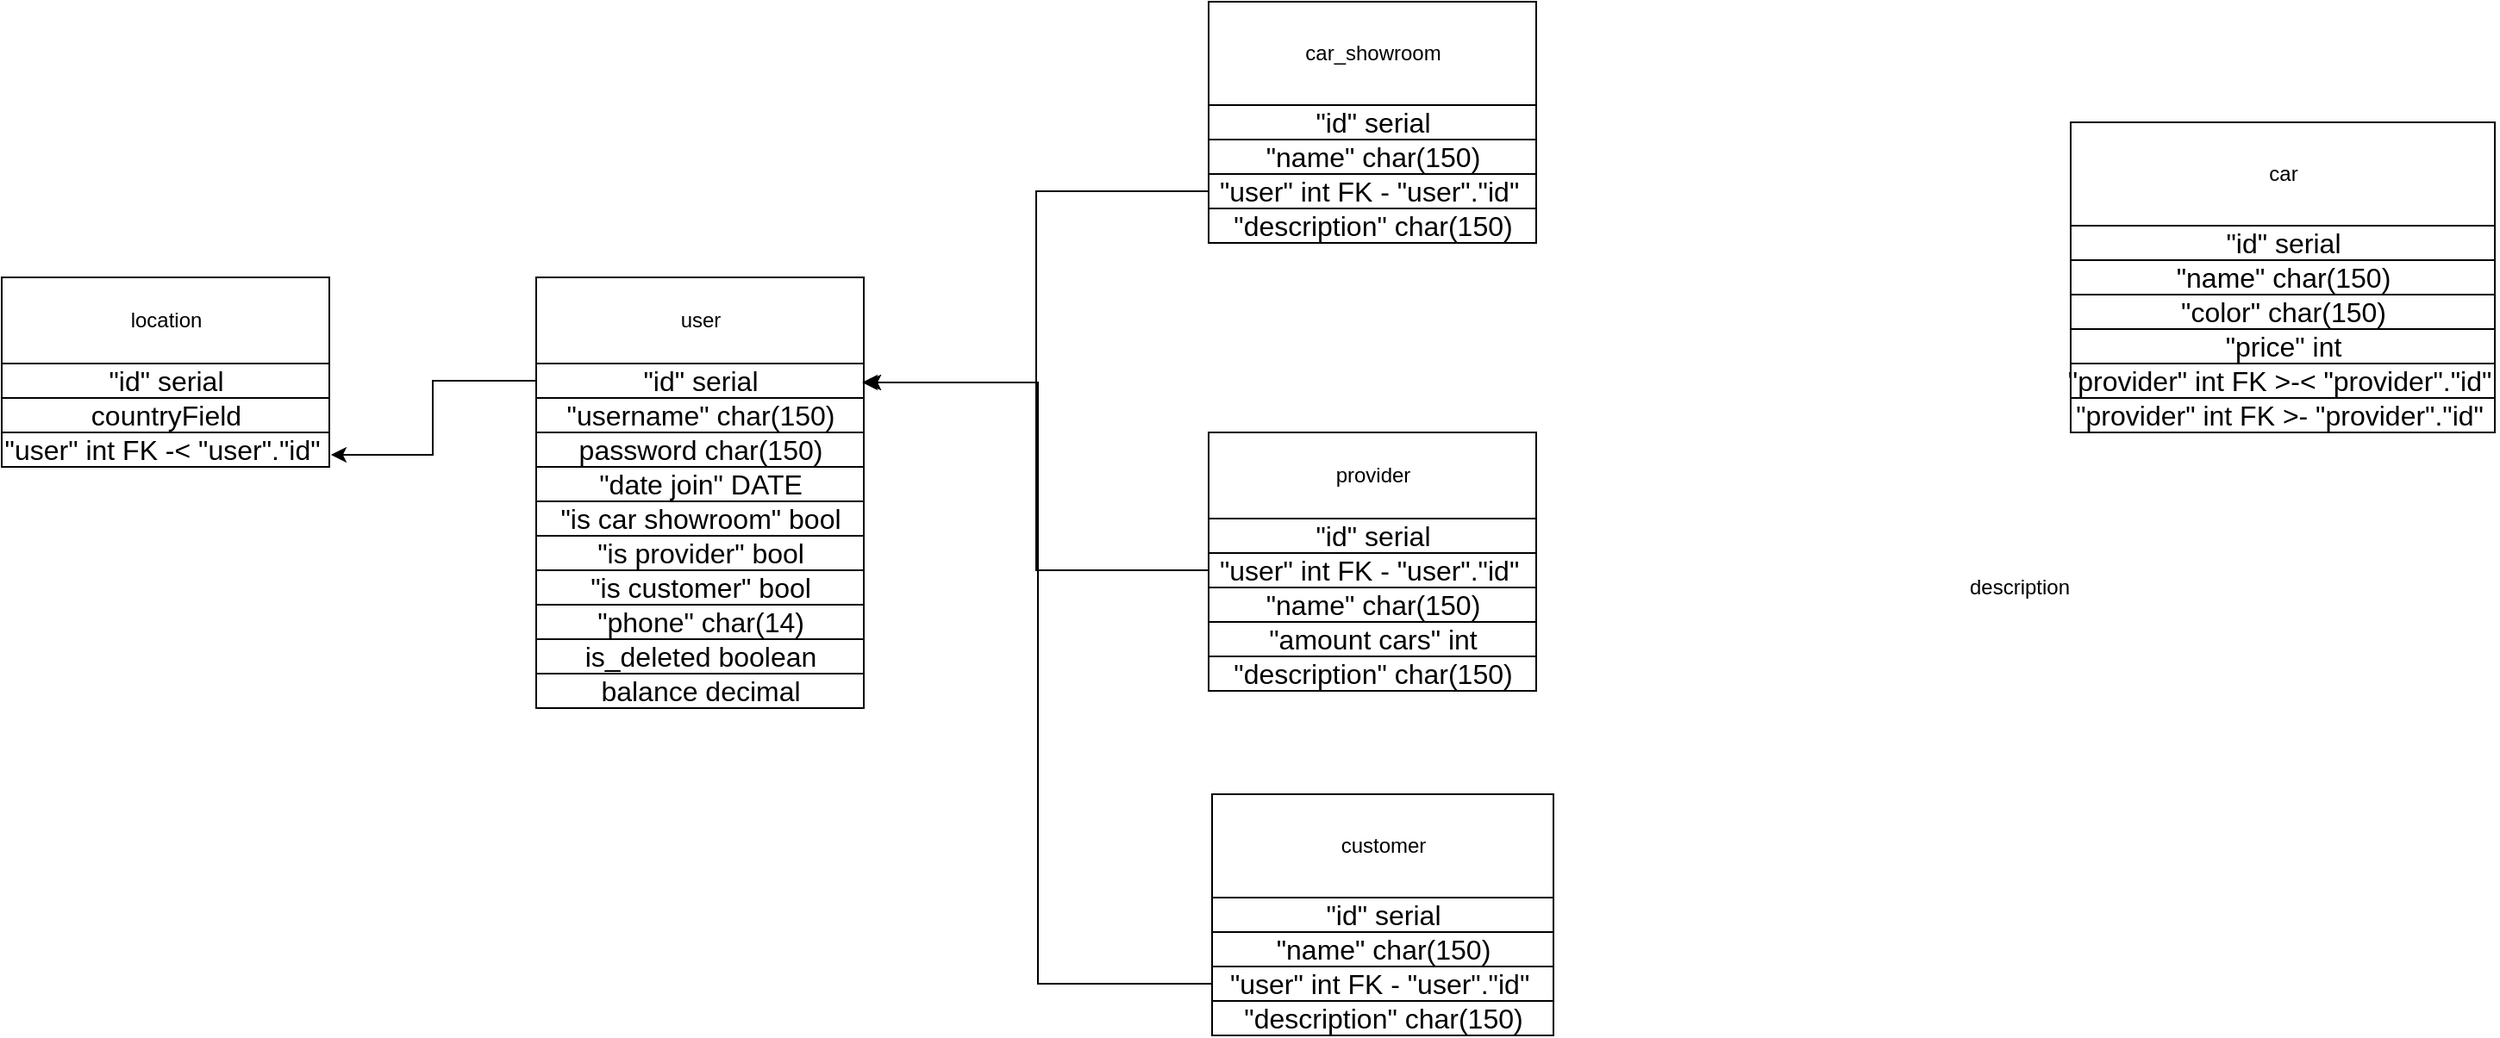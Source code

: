 <mxfile version="15.2.7" type="github">
  <diagram id="C5RBs43oDa-KdzZeNtuy" name="Page-1">
    <mxGraphModel dx="830" dy="574" grid="1" gridSize="10" guides="1" tooltips="1" connect="1" arrows="1" fold="1" page="1" pageScale="1" pageWidth="827" pageHeight="1169" math="0" shadow="0">
      <root>
        <mxCell id="WIyWlLk6GJQsqaUBKTNV-0" />
        <mxCell id="WIyWlLk6GJQsqaUBKTNV-1" parent="WIyWlLk6GJQsqaUBKTNV-0" />
        <mxCell id="oMTugPBLT0qLyM0Y3AuX-1" value="car_showroom" style="verticalLabelPosition=middle;verticalAlign=middle;html=1;shape=mxgraph.basic.rect;fillColor2=none;strokeWidth=1;size=20;indent=5;labelPosition=center;align=center;" vertex="1" parent="WIyWlLk6GJQsqaUBKTNV-1">
          <mxGeometry x="860" width="190" height="60" as="geometry" />
        </mxCell>
        <mxCell id="oMTugPBLT0qLyM0Y3AuX-2" value="&lt;span style=&quot;font-size: medium&quot;&gt;&quot;id&quot; serial&lt;/span&gt;" style="verticalLabelPosition=middle;verticalAlign=middle;html=1;shape=mxgraph.basic.rect;fillColor2=none;strokeWidth=1;size=20;indent=5;labelPosition=center;align=center;" vertex="1" parent="WIyWlLk6GJQsqaUBKTNV-1">
          <mxGeometry x="860" y="60" width="190" height="20" as="geometry" />
        </mxCell>
        <mxCell id="oMTugPBLT0qLyM0Y3AuX-3" value="&lt;font size=&quot;3&quot;&gt;&quot;name&quot; char(150)&lt;/font&gt;&lt;span style=&quot;color: rgba(0 , 0 , 0 , 0) ; font-family: monospace ; font-size: 0px&quot;&gt;%3CmxGraphModel%3E%3Croot%3E%3CmxCell%20id%3D%220%22%2F%3E%3CmxCell%20id%3D%221%22%20parent%3D%220%22%2F%3E%3CmxCell%20id%3D%222%22%20value%3D%22%26lt%3Bspan%20style%3D%26quot%3Bfont-size%3A%20medium%26quot%3B%26gt%3B%26quot%3Bid%26quot%3B%20serial%26lt%3B%2Fspan%26gt%3B%22%20style%3D%22verticalLabelPosition%3Dmiddle%3BverticalAlign%3Dmiddle%3Bhtml%3D1%3Bshape%3Dmxgraph.basic.rect%3BfillColor2%3Dnone%3BstrokeWidth%3D1%3Bsize%3D20%3Bindent%3D5%3BlabelPosition%3Dcenter%3Balign%3Dcenter%3B%22%20vertex%3D%221%22%20parent%3D%221%22%3E%3CmxGeometry%20x%3D%22354%22%20y%3D%22170%22%20width%3D%22186%22%20height%3D%2220%22%20as%3D%22geometry%22%2F%3E%3C%2FmxCell%3E%3C%2Froot%3E%3C%2FmxGraphModel%3E&lt;/span&gt;" style="verticalLabelPosition=middle;verticalAlign=middle;html=1;shape=mxgraph.basic.rect;fillColor2=none;strokeWidth=1;size=20;indent=5;labelPosition=center;align=center;" vertex="1" parent="WIyWlLk6GJQsqaUBKTNV-1">
          <mxGeometry x="860" y="80" width="190" height="20" as="geometry" />
        </mxCell>
        <mxCell id="oMTugPBLT0qLyM0Y3AuX-4" value="&lt;span style=&quot;font-size: medium&quot;&gt;countryField&lt;/span&gt;" style="verticalLabelPosition=middle;verticalAlign=middle;html=1;shape=mxgraph.basic.rect;fillColor2=none;strokeWidth=1;size=20;indent=5;labelPosition=center;align=center;" vertex="1" parent="WIyWlLk6GJQsqaUBKTNV-1">
          <mxGeometry x="160" y="230" width="190" height="20" as="geometry" />
        </mxCell>
        <mxCell id="oMTugPBLT0qLyM0Y3AuX-7" value="user" style="verticalLabelPosition=middle;verticalAlign=middle;html=1;shape=mxgraph.basic.rect;fillColor2=none;strokeWidth=1;size=20;indent=5;labelPosition=center;align=center;" vertex="1" parent="WIyWlLk6GJQsqaUBKTNV-1">
          <mxGeometry x="470" y="160" width="190" height="50" as="geometry" />
        </mxCell>
        <mxCell id="oMTugPBLT0qLyM0Y3AuX-48" style="edgeStyle=orthogonalEdgeStyle;rounded=0;orthogonalLoop=1;jettySize=auto;html=1;entryX=1.005;entryY=0.65;entryDx=0;entryDy=0;entryPerimeter=0;" edge="1" parent="WIyWlLk6GJQsqaUBKTNV-1" source="oMTugPBLT0qLyM0Y3AuX-8" target="oMTugPBLT0qLyM0Y3AuX-47">
          <mxGeometry relative="1" as="geometry" />
        </mxCell>
        <mxCell id="oMTugPBLT0qLyM0Y3AuX-8" value="&lt;span style=&quot;font-size: medium&quot;&gt;&quot;id&quot; serial&lt;/span&gt;" style="verticalLabelPosition=middle;verticalAlign=middle;html=1;shape=mxgraph.basic.rect;fillColor2=none;strokeWidth=1;size=20;indent=5;labelPosition=center;align=center;" vertex="1" parent="WIyWlLk6GJQsqaUBKTNV-1">
          <mxGeometry x="470" y="210" width="190" height="20" as="geometry" />
        </mxCell>
        <mxCell id="oMTugPBLT0qLyM0Y3AuX-9" value="&lt;font size=&quot;3&quot;&gt;&quot;username&quot; char(150)&lt;/font&gt;" style="verticalLabelPosition=middle;verticalAlign=middle;html=1;shape=mxgraph.basic.rect;fillColor2=none;strokeWidth=1;size=20;indent=5;labelPosition=center;align=center;" vertex="1" parent="WIyWlLk6GJQsqaUBKTNV-1">
          <mxGeometry x="470" y="230" width="190" height="20" as="geometry" />
        </mxCell>
        <mxCell id="oMTugPBLT0qLyM0Y3AuX-11" value="&lt;font size=&quot;3&quot;&gt;password char(150)&lt;/font&gt;&lt;span style=&quot;color: rgba(0 , 0 , 0 , 0) ; font-family: monospace ; font-size: 0px&quot;&gt;%3CmxGraphModel%3E%3Croot%3E%3CmxCell%20id%3D%220%22%2F%3E%3CmxCell%20id%3D%221%22%20parent%3D%220%22%2F%3E%3CmxCell%20id%3D%222%22%20value%3D%22%26lt%3Bfont%20size%3D%26quot%3B3%26quot%3B%26gt%3B%26quot%3Busername%26quot%3B%20char(150)%26lt%3B%2Ffont%26gt%3B%22%20style%3D%22verticalLabelPosition%3Dmiddle%3BverticalAlign%3Dmiddle%3Bhtml%3D1%3Bshape%3Dmxgraph.basic.rect%3BfillColor2%3Dnone%3BstrokeWidth%3D1%3Bsize%3D20%3Bindent%3D5%3BlabelPosition%3Dcenter%3Balign%3Dcenter%3B%22%20vertex%3D%221%22%20parent%3D%221%22%3E%3CmxGeometry%20x%3D%22730%22%20y%3D%22170%22%20width%3D%22190%22%20height%3D%2220%22%20as%3D%22geometry%22%2F%3E%3C%2FmxCell%3E%3C%2Froot%3E%3C%2FmxGraphModel%3E&lt;/span&gt;" style="verticalLabelPosition=middle;verticalAlign=middle;html=1;shape=mxgraph.basic.rect;fillColor2=none;strokeWidth=1;size=5;indent=5;labelPosition=center;align=center;" vertex="1" parent="WIyWlLk6GJQsqaUBKTNV-1">
          <mxGeometry x="470" y="250" width="190" height="20" as="geometry" />
        </mxCell>
        <mxCell id="oMTugPBLT0qLyM0Y3AuX-12" value="&lt;font size=&quot;3&quot;&gt;&quot;date join&quot; DATE&lt;/font&gt;" style="verticalLabelPosition=middle;verticalAlign=middle;html=1;shape=mxgraph.basic.rect;fillColor2=none;strokeWidth=1;size=20;indent=5;labelPosition=center;align=center;" vertex="1" parent="WIyWlLk6GJQsqaUBKTNV-1">
          <mxGeometry x="470" y="270" width="190" height="20" as="geometry" />
        </mxCell>
        <mxCell id="oMTugPBLT0qLyM0Y3AuX-14" value="&lt;font size=&quot;3&quot;&gt;&quot;is car showroom&quot; bool&lt;/font&gt;" style="verticalLabelPosition=middle;verticalAlign=middle;html=1;shape=mxgraph.basic.rect;fillColor2=none;strokeWidth=1;size=20;indent=5;labelPosition=center;align=center;" vertex="1" parent="WIyWlLk6GJQsqaUBKTNV-1">
          <mxGeometry x="470" y="290" width="190" height="20" as="geometry" />
        </mxCell>
        <mxCell id="oMTugPBLT0qLyM0Y3AuX-15" value="&lt;font size=&quot;3&quot;&gt;&quot;is provider&quot; bool&lt;/font&gt;" style="verticalLabelPosition=middle;verticalAlign=middle;html=1;shape=mxgraph.basic.rect;fillColor2=none;strokeWidth=1;size=20;indent=5;labelPosition=center;align=center;" vertex="1" parent="WIyWlLk6GJQsqaUBKTNV-1">
          <mxGeometry x="470" y="310" width="190" height="20" as="geometry" />
        </mxCell>
        <mxCell id="oMTugPBLT0qLyM0Y3AuX-16" value="&lt;font size=&quot;3&quot;&gt;&quot;phone&quot; char(14)&lt;/font&gt;" style="verticalLabelPosition=middle;verticalAlign=middle;html=1;shape=mxgraph.basic.rect;fillColor2=none;strokeWidth=1;size=20;indent=5;labelPosition=center;align=center;" vertex="1" parent="WIyWlLk6GJQsqaUBKTNV-1">
          <mxGeometry x="470" y="350" width="190" height="20" as="geometry" />
        </mxCell>
        <mxCell id="oMTugPBLT0qLyM0Y3AuX-17" value="car" style="verticalLabelPosition=middle;verticalAlign=middle;html=1;shape=mxgraph.basic.rect;fillColor2=none;strokeWidth=1;size=20;indent=5;labelPosition=center;align=center;" vertex="1" parent="WIyWlLk6GJQsqaUBKTNV-1">
          <mxGeometry x="1360" y="70" width="246" height="60" as="geometry" />
        </mxCell>
        <mxCell id="oMTugPBLT0qLyM0Y3AuX-18" value="&lt;span style=&quot;font-size: medium&quot;&gt;&quot;id&quot; serial&lt;/span&gt;" style="verticalLabelPosition=middle;verticalAlign=middle;html=1;shape=mxgraph.basic.rect;fillColor2=none;strokeWidth=1;size=20;indent=5;labelPosition=center;align=center;" vertex="1" parent="WIyWlLk6GJQsqaUBKTNV-1">
          <mxGeometry x="1360" y="130" width="246" height="20" as="geometry" />
        </mxCell>
        <mxCell id="oMTugPBLT0qLyM0Y3AuX-19" value="&lt;font size=&quot;3&quot;&gt;&quot;name&quot; char(150)&lt;/font&gt;&lt;span style=&quot;color: rgba(0 , 0 , 0 , 0) ; font-family: monospace ; font-size: 0px&quot;&gt;%3CmxGraphModel%3E%3Croot%3E%3CmxCell%20id%3D%220%22%2F%3E%3CmxCell%20id%3D%221%22%20parent%3D%220%22%2F%3E%3CmxCell%20id%3D%222%22%20value%3D%22%26lt%3Bspan%20style%3D%26quot%3Bfont-size%3A%20medium%26quot%3B%26gt%3B%26quot%3Bid%26quot%3B%20serial%26lt%3B%2Fspan%26gt%3B%22%20style%3D%22verticalLabelPosition%3Dmiddle%3BverticalAlign%3Dmiddle%3Bhtml%3D1%3Bshape%3Dmxgraph.basic.rect%3BfillColor2%3Dnone%3BstrokeWidth%3D1%3Bsize%3D20%3Bindent%3D5%3BlabelPosition%3Dcenter%3Balign%3Dcenter%3B%22%20vertex%3D%221%22%20parent%3D%221%22%3E%3CmxGeometry%20x%3D%22354%22%20y%3D%22170%22%20width%3D%22186%22%20height%3D%2220%22%20as%3D%22geometry%22%2F%3E%3C%2FmxCell%3E%3C%2Froot%3E%3C%2FmxGraphModel%3E&lt;/span&gt;" style="verticalLabelPosition=middle;verticalAlign=middle;html=1;shape=mxgraph.basic.rect;fillColor2=none;strokeWidth=1;size=20;indent=5;labelPosition=center;align=center;" vertex="1" parent="WIyWlLk6GJQsqaUBKTNV-1">
          <mxGeometry x="1360" y="150" width="246" height="20" as="geometry" />
        </mxCell>
        <mxCell id="oMTugPBLT0qLyM0Y3AuX-20" value="&lt;font size=&quot;3&quot;&gt;&quot;color&quot; char(150)&lt;/font&gt;&lt;span style=&quot;color: rgba(0 , 0 , 0 , 0) ; font-family: monospace ; font-size: 0px&quot;&gt;%3CmxGraphModel%3E%3Croot%3E%3CmxCell%20id%3D%220%22%2F%3E%3CmxCell%20id%3D%221%22%20parent%3D%220%22%2F%3E%3CmxCell%20id%3D%222%22%20value%3D%22%26lt%3Bspan%20style%3D%26quot%3Bfont-size%3A%20medium%26quot%3B%26gt%3B%26quot%3Bid%26quot%3B%20serial%26lt%3B%2Fspan%26gt%3B%22%20style%3D%22verticalLabelPosition%3Dmiddle%3BverticalAlign%3Dmiddle%3Bhtml%3D1%3Bshape%3Dmxgraph.basic.rect%3BfillColor2%3Dnone%3BstrokeWidth%3D1%3Bsize%3D20%3Bindent%3D5%3BlabelPosition%3Dcenter%3Balign%3Dcenter%3B%22%20vertex%3D%221%22%20parent%3D%221%22%3E%3CmxGeometry%20x%3D%22354%22%20y%3D%22170%22%20width%3D%22186%22%20height%3D%2220%22%20as%3D%22geometry%22%2F%3E%3C%2FmxCell%3E%3C%2Froot%3E%3C%2FmxGraphModel%3E&lt;/span&gt;" style="verticalLabelPosition=middle;verticalAlign=middle;html=1;shape=mxgraph.basic.rect;fillColor2=none;strokeWidth=1;size=20;indent=5;labelPosition=center;align=center;" vertex="1" parent="WIyWlLk6GJQsqaUBKTNV-1">
          <mxGeometry x="1360" y="170" width="246" height="20" as="geometry" />
        </mxCell>
        <mxCell id="oMTugPBLT0qLyM0Y3AuX-23" value="provider" style="verticalLabelPosition=middle;verticalAlign=middle;html=1;shape=mxgraph.basic.rect;fillColor2=none;strokeWidth=1;size=20;indent=5;labelPosition=center;align=center;" vertex="1" parent="WIyWlLk6GJQsqaUBKTNV-1">
          <mxGeometry x="860" y="250" width="190" height="50" as="geometry" />
        </mxCell>
        <mxCell id="oMTugPBLT0qLyM0Y3AuX-24" value="&lt;span style=&quot;font-size: medium&quot;&gt;&quot;id&quot; serial&lt;/span&gt;" style="verticalLabelPosition=middle;verticalAlign=middle;html=1;shape=mxgraph.basic.rect;fillColor2=none;strokeWidth=1;size=20;indent=5;labelPosition=center;align=center;" vertex="1" parent="WIyWlLk6GJQsqaUBKTNV-1">
          <mxGeometry x="860" y="300" width="190" height="20" as="geometry" />
        </mxCell>
        <mxCell id="oMTugPBLT0qLyM0Y3AuX-49" style="edgeStyle=orthogonalEdgeStyle;rounded=0;orthogonalLoop=1;jettySize=auto;html=1;entryX=0.995;entryY=0.55;entryDx=0;entryDy=0;entryPerimeter=0;" edge="1" parent="WIyWlLk6GJQsqaUBKTNV-1" source="oMTugPBLT0qLyM0Y3AuX-25" target="oMTugPBLT0qLyM0Y3AuX-8">
          <mxGeometry relative="1" as="geometry" />
        </mxCell>
        <mxCell id="oMTugPBLT0qLyM0Y3AuX-25" value="&lt;span style=&quot;font-size: medium&quot;&gt;&quot;user&quot; int FK - &quot;user&quot;.&quot;id&quot;&amp;nbsp;&lt;/span&gt;" style="verticalLabelPosition=middle;verticalAlign=middle;html=1;shape=mxgraph.basic.rect;fillColor2=none;strokeWidth=1;size=20;indent=5;labelPosition=center;align=center;" vertex="1" parent="WIyWlLk6GJQsqaUBKTNV-1">
          <mxGeometry x="860" y="320" width="190" height="20" as="geometry" />
        </mxCell>
        <mxCell id="oMTugPBLT0qLyM0Y3AuX-27" value="&lt;font size=&quot;3&quot;&gt;&quot;name&quot; char(150)&lt;/font&gt;&lt;span style=&quot;color: rgba(0 , 0 , 0 , 0) ; font-family: monospace ; font-size: 0px&quot;&gt;%3CmxGraphModel%3E%3Croot%3E%3CmxCell%20id%3D%220%22%2F%3E%3CmxCell%20id%3D%221%22%20parent%3D%220%22%2F%3E%3CmxCell%20id%3D%222%22%20value%3D%22%26lt%3Bspan%20style%3D%26quot%3Bfont-size%3A%20medium%26quot%3B%26gt%3B%26quot%3Bid%26quot%3B%20serial%26lt%3B%2Fspan%26gt%3B%22%20style%3D%22verticalLabelPosition%3Dmiddle%3BverticalAlign%3Dmiddle%3Bhtml%3D1%3Bshape%3Dmxgraph.basic.rect%3BfillColor2%3Dnone%3BstrokeWidth%3D1%3Bsize%3D20%3Bindent%3D5%3BlabelPosition%3Dcenter%3Balign%3Dcenter%3B%22%20vertex%3D%221%22%20parent%3D%221%22%3E%3CmxGeometry%20x%3D%22354%22%20y%3D%22170%22%20width%3D%22186%22%20height%3D%2220%22%20as%3D%22geometry%22%2F%3E%3C%2FmxCell%3E%3C%2Froot%3E%3C%2FmxGraphModel%3E&lt;/span&gt;" style="verticalLabelPosition=middle;verticalAlign=middle;html=1;shape=mxgraph.basic.rect;fillColor2=none;strokeWidth=1;size=20;indent=5;labelPosition=center;align=center;" vertex="1" parent="WIyWlLk6GJQsqaUBKTNV-1">
          <mxGeometry x="860" y="340" width="190" height="20" as="geometry" />
        </mxCell>
        <mxCell id="oMTugPBLT0qLyM0Y3AuX-28" value="&lt;font size=&quot;3&quot;&gt;&quot;amount cars&quot; int&lt;/font&gt;&lt;span style=&quot;color: rgba(0 , 0 , 0 , 0) ; font-family: monospace ; font-size: 0px&quot;&gt;%3CmxGraphModel%3E%3Croot%3E%3CmxCell%20id%3D%220%22%2F%3E%3CmxCell%20id%3D%221%22%20parent%3D%220%22%2F%3E%3CmxCell%20id%3D%222%22%20value%3D%22%26lt%3Bspan%20style%3D%26quot%3Bfont-size%3A%20medium%26quot%3B%26gt%3B%26quot%3Bid%26quot%3B%20serial%26lt%3B%2Fspan%26gt%3B%22%20style%3D%22verticalLabelPosition%3Dmiddle%3BverticalAlign%3Dmiddle%3Bhtml%3D1%3Bshape%3Dmxgraph.basic.rect%3BfillColor2%3Dnone%3BstrokeWidth%3D1%3Bsize%3D20%3Bindent%3D5%3BlabelPosition%3Dcenter%3Balign%3Dcenter%3B%22%20vertex%3D%221%22%20parent%3D%221%22%3E%3CmxGeometry%20x%3D%22354%22%20y%3D%22170%22%20width%3D%22186%22%20height%3D%2220%22%20as%3D%22geometry%22%2F%3E%3C%2FmxCell%3E%3C%2Froot%3E%3C%2FmxGraphModel%3E&lt;/span&gt;" style="verticalLabelPosition=middle;verticalAlign=middle;html=1;shape=mxgraph.basic.rect;fillColor2=none;strokeWidth=1;size=20;indent=5;labelPosition=center;align=center;" vertex="1" parent="WIyWlLk6GJQsqaUBKTNV-1">
          <mxGeometry x="860" y="360" width="190" height="20" as="geometry" />
        </mxCell>
        <mxCell id="oMTugPBLT0qLyM0Y3AuX-29" value="&lt;font size=&quot;3&quot;&gt;&quot;price&quot; int&lt;/font&gt;&lt;span style=&quot;color: rgba(0 , 0 , 0 , 0) ; font-family: monospace ; font-size: 0px&quot;&gt;%3CmxGraphModel%3E%3Croot%3E%3CmxCell%20id%3D%220%22%2F%3E%3CmxCell%20id%3D%221%22%20parent%3D%220%22%2F%3E%3CmxCell%20id%3D%222%22%20value%3D%22%26lt%3Bspan%20style%3D%26quot%3Bfont-size%3A%20medium%26quot%3B%26gt%3B%26quot%3Bid%26quot%3B%20serial%26lt%3B%2Fspan%26gt%3B%22%20style%3D%22verticalLabelPosition%3Dmiddle%3BverticalAlign%3Dmiddle%3Bhtml%3D1%3Bshape%3Dmxgraph.basic.rect%3BfillColor2%3Dnone%3BstrokeWidth%3D1%3Bsize%3D20%3Bindent%3D5%3BlabelPosition%3Dcenter%3Balign%3Dcenter%3B%22%20vertex%3D%221%22%20parent%3D%221%22%3E%3CmxGeometry%20x%3D%22354%22%20y%3D%22170%22%20width%3D%22186%22%20height%3D%2220%22%20as%3D%22geometry%22%2F%3E%3C%2FmxCell%3E%3C%2Froot%3E%3C%2FmxGraphModel%3E&lt;/span&gt;" style="verticalLabelPosition=middle;verticalAlign=middle;html=1;shape=mxgraph.basic.rect;fillColor2=none;strokeWidth=1;size=20;indent=5;labelPosition=center;align=center;" vertex="1" parent="WIyWlLk6GJQsqaUBKTNV-1">
          <mxGeometry x="1360" y="190" width="246" height="20" as="geometry" />
        </mxCell>
        <mxCell id="oMTugPBLT0qLyM0Y3AuX-31" value="&lt;span style=&quot;font-size: medium&quot;&gt;&quot;provider&quot; int FK &amp;gt;-&amp;lt; &quot;provider&quot;.&quot;id&quot;&amp;nbsp;&lt;/span&gt;" style="verticalLabelPosition=middle;verticalAlign=middle;html=1;shape=mxgraph.basic.rect;fillColor2=none;strokeWidth=1;size=20;indent=5;labelPosition=center;align=center;" vertex="1" parent="WIyWlLk6GJQsqaUBKTNV-1">
          <mxGeometry x="1360" y="210" width="246" height="20" as="geometry" />
        </mxCell>
        <mxCell id="oMTugPBLT0qLyM0Y3AuX-33" value="&lt;font size=&quot;3&quot;&gt;balance decimal&lt;/font&gt;" style="verticalLabelPosition=middle;verticalAlign=middle;html=1;shape=mxgraph.basic.rect;fillColor2=none;strokeWidth=1;size=20;indent=5;labelPosition=center;align=center;" vertex="1" parent="WIyWlLk6GJQsqaUBKTNV-1">
          <mxGeometry x="470" y="390" width="190" height="20" as="geometry" />
        </mxCell>
        <mxCell id="oMTugPBLT0qLyM0Y3AuX-34" value="&lt;font size=&quot;3&quot;&gt;&quot;is customer&quot; bool&lt;/font&gt;" style="verticalLabelPosition=middle;verticalAlign=middle;html=1;shape=mxgraph.basic.rect;fillColor2=none;strokeWidth=1;size=20;indent=5;labelPosition=center;align=center;" vertex="1" parent="WIyWlLk6GJQsqaUBKTNV-1">
          <mxGeometry x="470" y="330" width="190" height="20" as="geometry" />
        </mxCell>
        <mxCell id="oMTugPBLT0qLyM0Y3AuX-35" value="&lt;span style=&quot;font-size: medium&quot;&gt;&quot;provider&quot; int FK &amp;gt;- &quot;provider&quot;.&quot;id&quot;&amp;nbsp;&lt;/span&gt;" style="verticalLabelPosition=middle;verticalAlign=middle;html=1;shape=mxgraph.basic.rect;fillColor2=none;strokeWidth=1;size=20;indent=5;labelPosition=center;align=center;" vertex="1" parent="WIyWlLk6GJQsqaUBKTNV-1">
          <mxGeometry x="1360" y="230" width="246" height="20" as="geometry" />
        </mxCell>
        <mxCell id="oMTugPBLT0qLyM0Y3AuX-38" value="customer" style="verticalLabelPosition=middle;verticalAlign=middle;html=1;shape=mxgraph.basic.rect;fillColor2=none;strokeWidth=1;size=20;indent=5;labelPosition=center;align=center;" vertex="1" parent="WIyWlLk6GJQsqaUBKTNV-1">
          <mxGeometry x="862" y="460" width="198" height="60" as="geometry" />
        </mxCell>
        <mxCell id="oMTugPBLT0qLyM0Y3AuX-39" value="&lt;span style=&quot;font-size: medium&quot;&gt;&quot;id&quot; serial&lt;/span&gt;" style="verticalLabelPosition=middle;verticalAlign=middle;html=1;shape=mxgraph.basic.rect;fillColor2=none;strokeWidth=1;size=20;indent=5;labelPosition=center;align=center;" vertex="1" parent="WIyWlLk6GJQsqaUBKTNV-1">
          <mxGeometry x="862" y="520" width="198" height="20" as="geometry" />
        </mxCell>
        <mxCell id="oMTugPBLT0qLyM0Y3AuX-41" value="&lt;font size=&quot;3&quot;&gt;&quot;name&quot; char(150)&lt;/font&gt;&lt;span style=&quot;color: rgba(0 , 0 , 0 , 0) ; font-family: monospace ; font-size: 0px&quot;&gt;%3CmxGraphModel%3E%3Croot%3E%3CmxCell%20id%3D%220%22%2F%3E%3CmxCell%20id%3D%221%22%20parent%3D%220%22%2F%3E%3CmxCell%20id%3D%222%22%20value%3D%22%26lt%3Bspan%20style%3D%26quot%3Bfont-size%3A%20medium%26quot%3B%26gt%3B%26quot%3Bid%26quot%3B%20serial%26lt%3B%2Fspan%26gt%3B%22%20style%3D%22verticalLabelPosition%3Dmiddle%3BverticalAlign%3Dmiddle%3Bhtml%3D1%3Bshape%3Dmxgraph.basic.rect%3BfillColor2%3Dnone%3BstrokeWidth%3D1%3Bsize%3D20%3Bindent%3D5%3BlabelPosition%3Dcenter%3Balign%3Dcenter%3B%22%20vertex%3D%221%22%20parent%3D%221%22%3E%3CmxGeometry%20x%3D%22354%22%20y%3D%22170%22%20width%3D%22186%22%20height%3D%2220%22%20as%3D%22geometry%22%2F%3E%3C%2FmxCell%3E%3C%2Froot%3E%3C%2FmxGraphModel%3E&lt;/span&gt;" style="verticalLabelPosition=middle;verticalAlign=middle;html=1;shape=mxgraph.basic.rect;fillColor2=none;strokeWidth=1;size=20;indent=5;labelPosition=center;align=center;" vertex="1" parent="WIyWlLk6GJQsqaUBKTNV-1">
          <mxGeometry x="862" y="540" width="198" height="20" as="geometry" />
        </mxCell>
        <mxCell id="oMTugPBLT0qLyM0Y3AuX-42" value="&lt;font size=&quot;3&quot;&gt;is_deleted boolean&lt;/font&gt;" style="verticalLabelPosition=middle;verticalAlign=middle;html=1;shape=mxgraph.basic.rect;fillColor2=none;strokeWidth=1;size=20;indent=5;labelPosition=center;align=center;" vertex="1" parent="WIyWlLk6GJQsqaUBKTNV-1">
          <mxGeometry x="470" y="370" width="190" height="20" as="geometry" />
        </mxCell>
        <mxCell id="oMTugPBLT0qLyM0Y3AuX-43" value="location" style="verticalLabelPosition=middle;verticalAlign=middle;html=1;shape=mxgraph.basic.rect;fillColor2=none;strokeWidth=1;size=20;indent=5;labelPosition=center;align=center;" vertex="1" parent="WIyWlLk6GJQsqaUBKTNV-1">
          <mxGeometry x="160" y="160" width="190" height="50" as="geometry" />
        </mxCell>
        <mxCell id="oMTugPBLT0qLyM0Y3AuX-44" value="&lt;span style=&quot;font-size: medium&quot;&gt;&quot;id&quot; serial&lt;/span&gt;" style="verticalLabelPosition=middle;verticalAlign=middle;html=1;shape=mxgraph.basic.rect;fillColor2=none;strokeWidth=1;size=20;indent=5;labelPosition=center;align=center;" vertex="1" parent="WIyWlLk6GJQsqaUBKTNV-1">
          <mxGeometry x="160" y="210" width="190" height="20" as="geometry" />
        </mxCell>
        <mxCell id="oMTugPBLT0qLyM0Y3AuX-47" value="&lt;span style=&quot;font-size: medium&quot;&gt;&quot;user&quot; int FK -&amp;lt; &quot;user&quot;.&quot;id&quot;&amp;nbsp;&lt;/span&gt;" style="verticalLabelPosition=middle;verticalAlign=middle;html=1;shape=mxgraph.basic.rect;fillColor2=none;strokeWidth=1;size=20;indent=5;labelPosition=center;align=center;" vertex="1" parent="WIyWlLk6GJQsqaUBKTNV-1">
          <mxGeometry x="160" y="250" width="190" height="20" as="geometry" />
        </mxCell>
        <mxCell id="oMTugPBLT0qLyM0Y3AuX-51" style="edgeStyle=orthogonalEdgeStyle;rounded=0;orthogonalLoop=1;jettySize=auto;html=1;entryX=1.005;entryY=0.55;entryDx=0;entryDy=0;entryPerimeter=0;" edge="1" parent="WIyWlLk6GJQsqaUBKTNV-1" source="oMTugPBLT0qLyM0Y3AuX-50" target="oMTugPBLT0qLyM0Y3AuX-8">
          <mxGeometry relative="1" as="geometry" />
        </mxCell>
        <mxCell id="oMTugPBLT0qLyM0Y3AuX-50" value="&lt;span style=&quot;font-size: medium&quot;&gt;&quot;user&quot; int FK - &quot;user&quot;.&quot;id&quot;&amp;nbsp;&lt;/span&gt;" style="verticalLabelPosition=middle;verticalAlign=middle;html=1;shape=mxgraph.basic.rect;fillColor2=none;strokeWidth=1;size=20;indent=5;labelPosition=center;align=center;" vertex="1" parent="WIyWlLk6GJQsqaUBKTNV-1">
          <mxGeometry x="860" y="100" width="190" height="20" as="geometry" />
        </mxCell>
        <mxCell id="oMTugPBLT0qLyM0Y3AuX-54" style="edgeStyle=orthogonalEdgeStyle;rounded=0;orthogonalLoop=1;jettySize=auto;html=1;entryX=1.005;entryY=0.55;entryDx=0;entryDy=0;entryPerimeter=0;" edge="1" parent="WIyWlLk6GJQsqaUBKTNV-1" source="oMTugPBLT0qLyM0Y3AuX-52" target="oMTugPBLT0qLyM0Y3AuX-8">
          <mxGeometry relative="1" as="geometry" />
        </mxCell>
        <mxCell id="oMTugPBLT0qLyM0Y3AuX-52" value="&lt;span style=&quot;font-size: medium&quot;&gt;&quot;user&quot; int FK - &quot;user&quot;.&quot;id&quot;&amp;nbsp;&lt;/span&gt;" style="verticalLabelPosition=middle;verticalAlign=middle;html=1;shape=mxgraph.basic.rect;fillColor2=none;strokeWidth=1;size=20;indent=5;labelPosition=center;align=center;" vertex="1" parent="WIyWlLk6GJQsqaUBKTNV-1">
          <mxGeometry x="862" y="560" width="198" height="20" as="geometry" />
        </mxCell>
        <mxCell id="oMTugPBLT0qLyM0Y3AuX-55" value="description" style="text;html=1;align=center;verticalAlign=middle;resizable=0;points=[];autosize=1;strokeColor=none;fillColor=none;" vertex="1" parent="WIyWlLk6GJQsqaUBKTNV-1">
          <mxGeometry x="1295" y="330" width="70" height="20" as="geometry" />
        </mxCell>
        <mxCell id="oMTugPBLT0qLyM0Y3AuX-56" value="&lt;font size=&quot;3&quot;&gt;&quot;description&quot; char(150)&lt;/font&gt;&lt;span style=&quot;color: rgba(0 , 0 , 0 , 0) ; font-family: monospace ; font-size: 0px&quot;&gt;%3CmxGraphModel%3E%3Croot%3E%3CmxCell%20id%3D%220%22%2F%3E%3CmxCell%20id%3D%221%22%20parent%3D%220%22%2F%3E%3CmxCell%20id%3D%222%22%20value%3D%22%26lt%3Bspan%20style%3D%26quot%3Bfont-size%3A%20medium%26quot%3B%26gt%3B%26quot%3Bid%26quot%3B%20serial%26lt%3B%2Fspan%26gt%3B%22%20style%3D%22verticalLabelPosition%3Dmiddle%3BverticalAlign%3Dmiddle%3Bhtml%3D1%3Bshape%3Dmxgraph.basic.rect%3BfillColor2%3Dnone%3BstrokeWidth%3D1%3Bsize%3D20%3Bindent%3D5%3BlabelPosition%3Dcenter%3Balign%3Dcenter%3B%22%20vertex%3D%221%22%20parent%3D%221%22%3E%3CmxGeometry%20x%3D%22354%22%20y%3D%22170%22%20width%3D%22186%22%20height%3D%2220%22%20as%3D%22geometry%22%2F%3E%3C%2FmxCell%3E%3C%2Froot%3E%3C%2FmxGraphModel%3E&lt;/span&gt;" style="verticalLabelPosition=middle;verticalAlign=middle;html=1;shape=mxgraph.basic.rect;fillColor2=none;strokeWidth=1;size=20;indent=5;labelPosition=center;align=center;" vertex="1" parent="WIyWlLk6GJQsqaUBKTNV-1">
          <mxGeometry x="860" y="120" width="190" height="20" as="geometry" />
        </mxCell>
        <mxCell id="oMTugPBLT0qLyM0Y3AuX-57" value="&lt;font size=&quot;3&quot;&gt;&quot;description&quot; char(150)&lt;/font&gt;&lt;span style=&quot;color: rgba(0 , 0 , 0 , 0) ; font-family: monospace ; font-size: 0px&quot;&gt;%3CmxGraphModel%3E%3Croot%3E%3CmxCell%20id%3D%220%22%2F%3E%3CmxCell%20id%3D%221%22%20parent%3D%220%22%2F%3E%3CmxCell%20id%3D%222%22%20value%3D%22%26lt%3Bspan%20style%3D%26quot%3Bfont-size%3A%20medium%26quot%3B%26gt%3B%26quot%3Bid%26quot%3B%20serial%26lt%3B%2Fspan%26gt%3B%22%20style%3D%22verticalLabelPosition%3Dmiddle%3BverticalAlign%3Dmiddle%3Bhtml%3D1%3Bshape%3Dmxgraph.basic.rect%3BfillColor2%3Dnone%3BstrokeWidth%3D1%3Bsize%3D20%3Bindent%3D5%3BlabelPosition%3Dcenter%3Balign%3Dcenter%3B%22%20vertex%3D%221%22%20parent%3D%221%22%3E%3CmxGeometry%20x%3D%22354%22%20y%3D%22170%22%20width%3D%22186%22%20height%3D%2220%22%20as%3D%22geometry%22%2F%3E%3C%2FmxCell%3E%3C%2Froot%3E%3C%2FmxGraphModel%3E&lt;/span&gt;" style="verticalLabelPosition=middle;verticalAlign=middle;html=1;shape=mxgraph.basic.rect;fillColor2=none;strokeWidth=1;size=20;indent=5;labelPosition=center;align=center;" vertex="1" parent="WIyWlLk6GJQsqaUBKTNV-1">
          <mxGeometry x="860" y="380" width="190" height="20" as="geometry" />
        </mxCell>
        <mxCell id="oMTugPBLT0qLyM0Y3AuX-58" value="&lt;font size=&quot;3&quot;&gt;&quot;description&quot; char(150)&lt;/font&gt;&lt;span style=&quot;color: rgba(0 , 0 , 0 , 0) ; font-family: monospace ; font-size: 0px&quot;&gt;%3CmxGraphModel%3E%3Croot%3E%3CmxCell%20id%3D%220%22%2F%3E%3CmxCell%20id%3D%221%22%20parent%3D%220%22%2F%3E%3CmxCell%20id%3D%222%22%20value%3D%22%26lt%3Bspan%20style%3D%26quot%3Bfont-size%3A%20medium%26quot%3B%26gt%3B%26quot%3Bid%26quot%3B%20serial%26lt%3B%2Fspan%26gt%3B%22%20style%3D%22verticalLabelPosition%3Dmiddle%3BverticalAlign%3Dmiddle%3Bhtml%3D1%3Bshape%3Dmxgraph.basic.rect%3BfillColor2%3Dnone%3BstrokeWidth%3D1%3Bsize%3D20%3Bindent%3D5%3BlabelPosition%3Dcenter%3Balign%3Dcenter%3B%22%20vertex%3D%221%22%20parent%3D%221%22%3E%3CmxGeometry%20x%3D%22354%22%20y%3D%22170%22%20width%3D%22186%22%20height%3D%2220%22%20as%3D%22geometry%22%2F%3E%3C%2FmxCell%3E%3C%2Froot%3E%3C%2FmxGraphModel%3E&lt;/span&gt;" style="verticalLabelPosition=middle;verticalAlign=middle;html=1;shape=mxgraph.basic.rect;fillColor2=none;strokeWidth=1;size=20;indent=5;labelPosition=center;align=center;" vertex="1" parent="WIyWlLk6GJQsqaUBKTNV-1">
          <mxGeometry x="862" y="580" width="198" height="20" as="geometry" />
        </mxCell>
      </root>
    </mxGraphModel>
  </diagram>
</mxfile>
